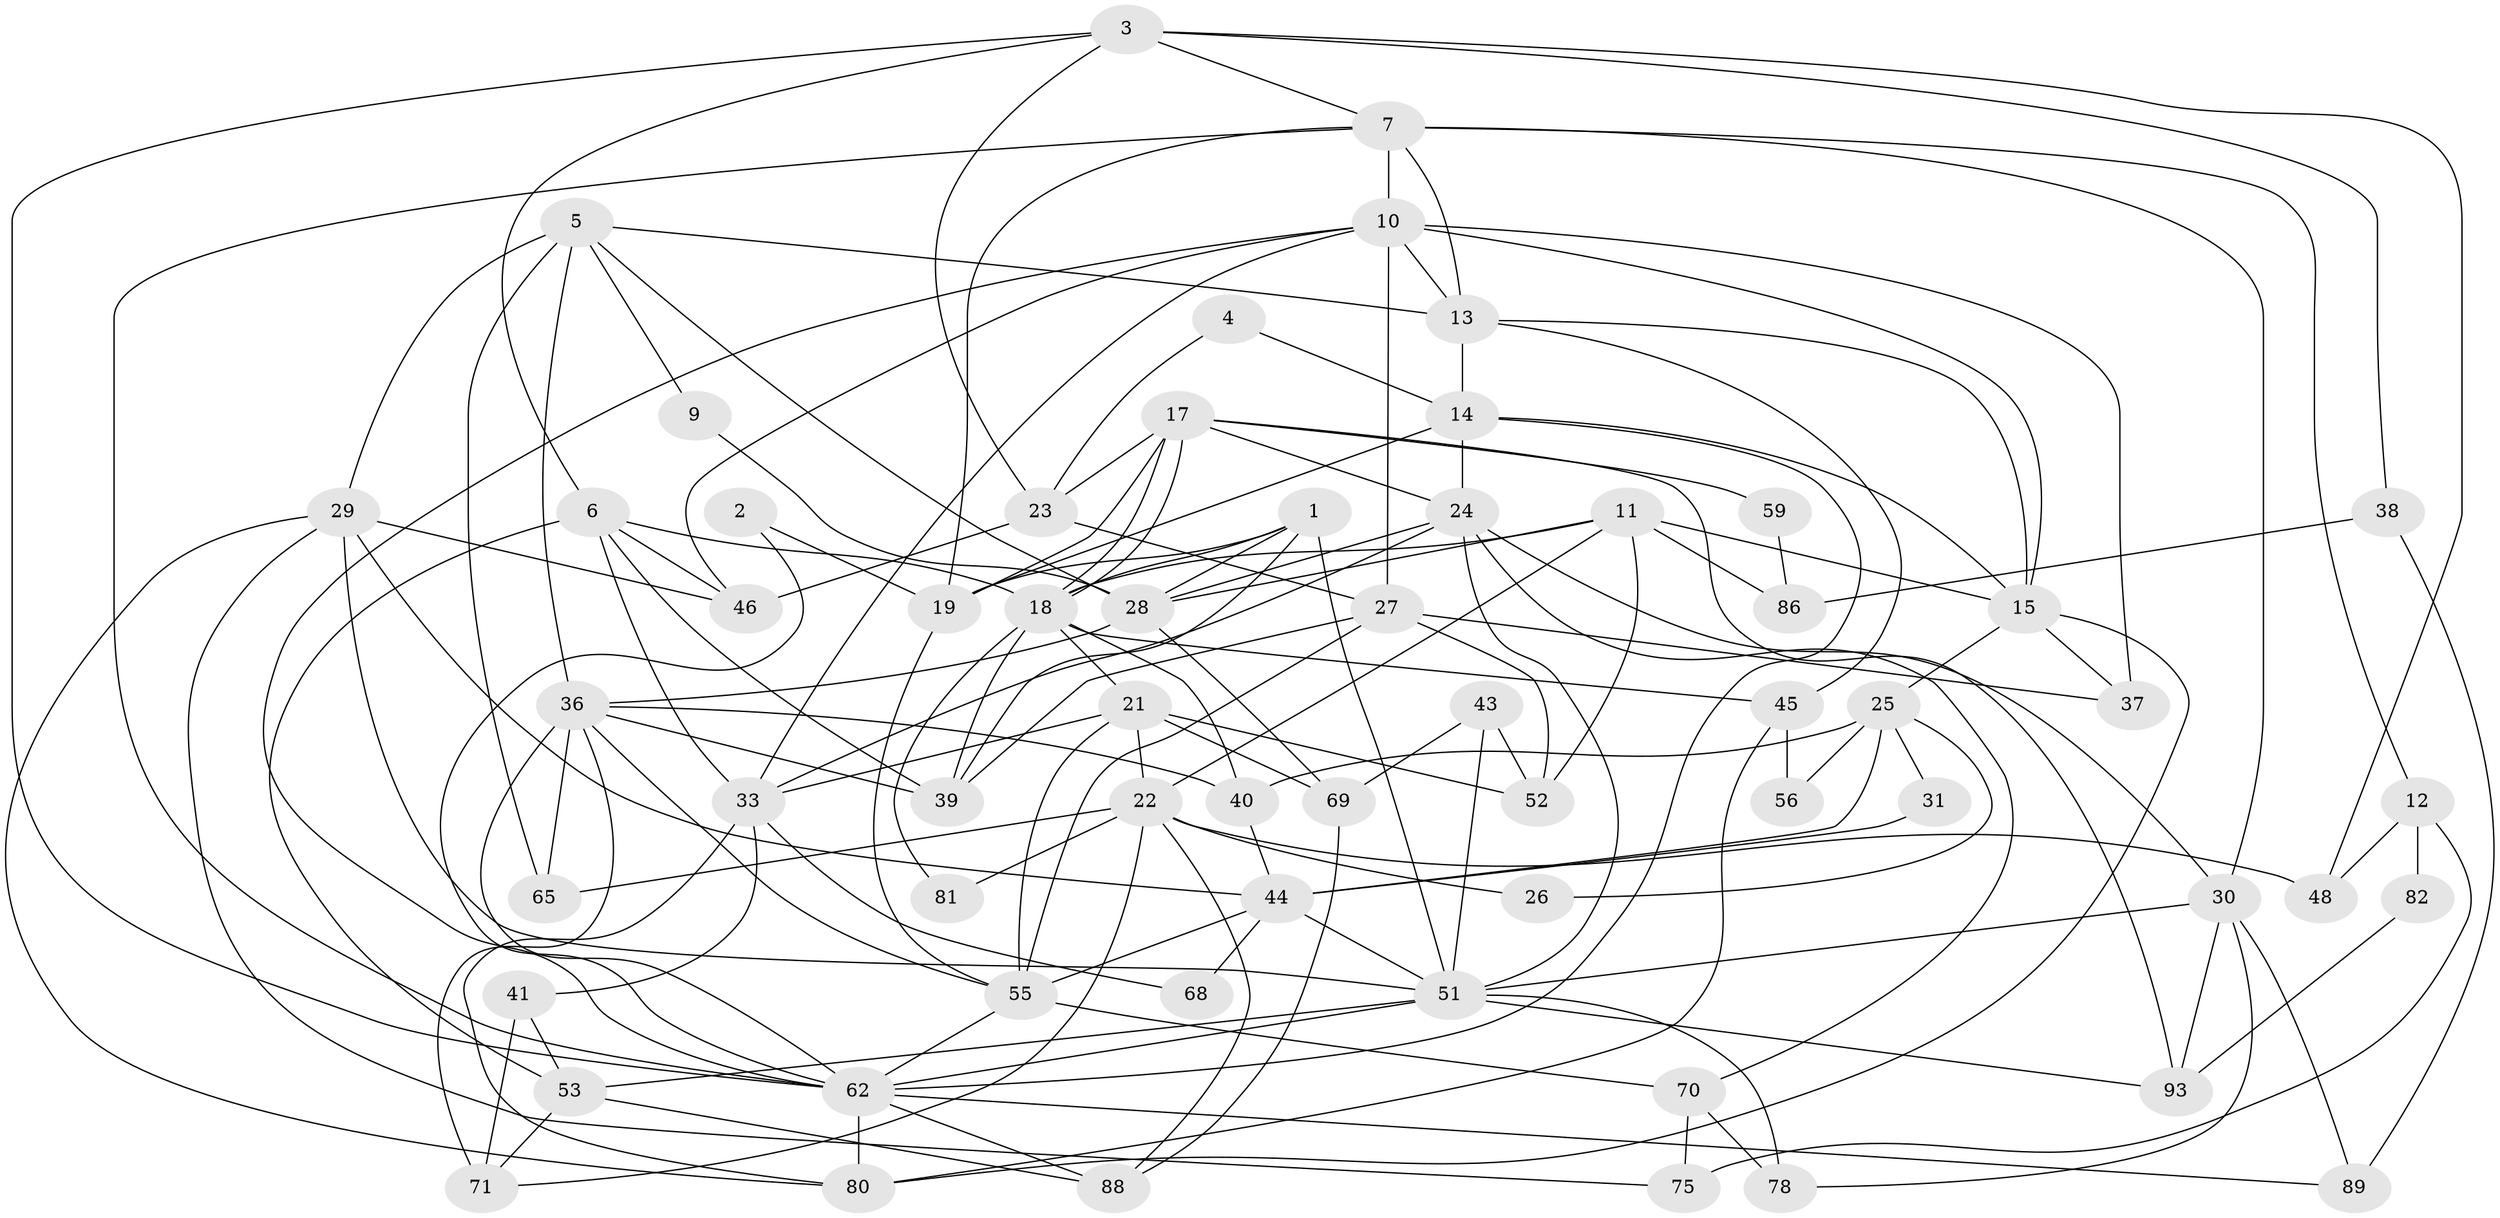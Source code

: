 // Generated by graph-tools (version 1.1) at 2025/52/02/27/25 19:52:06]
// undirected, 61 vertices, 149 edges
graph export_dot {
graph [start="1"]
  node [color=gray90,style=filled];
  1 [super="+60"];
  2;
  3 [super="+20"];
  4;
  5 [super="+35"];
  6 [super="+8"];
  7 [super="+16"];
  9;
  10 [super="+72"];
  11 [super="+74"];
  12;
  13 [super="+83"];
  14 [super="+32"];
  15 [super="+50"];
  17 [super="+63"];
  18 [super="+34"];
  19 [super="+54"];
  21 [super="+42"];
  22 [super="+58"];
  23 [super="+57"];
  24 [super="+66"];
  25 [super="+47"];
  26;
  27 [super="+79"];
  28 [super="+64"];
  29 [super="+94"];
  30 [super="+96"];
  31;
  33 [super="+76"];
  36 [super="+73"];
  37;
  38 [super="+67"];
  39 [super="+84"];
  40;
  41 [super="+49"];
  43;
  44 [super="+92"];
  45;
  46;
  48;
  51 [super="+61"];
  52;
  53 [super="+95"];
  55 [super="+97"];
  56;
  59;
  62 [super="+77"];
  65;
  68;
  69 [super="+87"];
  70;
  71;
  75;
  78 [super="+90"];
  80 [super="+91"];
  81;
  82 [super="+85"];
  86;
  88;
  89;
  93;
  1 -- 19;
  1 -- 18 [weight=2];
  1 -- 39;
  1 -- 51;
  1 -- 28;
  2 -- 19;
  2 -- 62;
  3 -- 48;
  3 -- 23;
  3 -- 6;
  3 -- 38;
  3 -- 62;
  3 -- 7;
  4 -- 14;
  4 -- 23;
  5 -- 65;
  5 -- 9;
  5 -- 13;
  5 -- 28;
  5 -- 36;
  5 -- 29;
  6 -- 18;
  6 -- 33;
  6 -- 53 [weight=2];
  6 -- 39;
  6 -- 46;
  7 -- 19;
  7 -- 30;
  7 -- 13;
  7 -- 62;
  7 -- 10;
  7 -- 12;
  9 -- 28;
  10 -- 62;
  10 -- 15;
  10 -- 13;
  10 -- 33;
  10 -- 37;
  10 -- 27;
  10 -- 46;
  11 -- 18;
  11 -- 15;
  11 -- 52 [weight=2];
  11 -- 22;
  11 -- 86;
  11 -- 28;
  12 -- 48;
  12 -- 75;
  12 -- 82 [weight=2];
  13 -- 45 [weight=2];
  13 -- 14;
  13 -- 15;
  14 -- 19;
  14 -- 24;
  14 -- 62;
  14 -- 15;
  15 -- 80;
  15 -- 37;
  15 -- 25;
  17 -- 93;
  17 -- 18;
  17 -- 18;
  17 -- 23;
  17 -- 24;
  17 -- 59;
  17 -- 19;
  18 -- 39;
  18 -- 81;
  18 -- 21;
  18 -- 40;
  18 -- 45;
  19 -- 55;
  21 -- 22;
  21 -- 69;
  21 -- 52;
  21 -- 33;
  21 -- 55;
  22 -- 71;
  22 -- 26;
  22 -- 48;
  22 -- 88;
  22 -- 65;
  22 -- 81;
  23 -- 46;
  23 -- 27;
  24 -- 28;
  24 -- 30;
  24 -- 33;
  24 -- 51;
  24 -- 70;
  25 -- 26 [weight=2];
  25 -- 56;
  25 -- 40;
  25 -- 44;
  25 -- 31;
  27 -- 37;
  27 -- 52;
  27 -- 39;
  27 -- 55;
  28 -- 36;
  28 -- 69 [weight=2];
  29 -- 44;
  29 -- 80;
  29 -- 51;
  29 -- 75;
  29 -- 46;
  30 -- 78;
  30 -- 51;
  30 -- 89;
  30 -- 93;
  31 -- 44;
  33 -- 68;
  33 -- 80;
  33 -- 41;
  36 -- 55;
  36 -- 65;
  36 -- 71;
  36 -- 39;
  36 -- 40;
  36 -- 62;
  38 -- 89;
  38 -- 86 [weight=2];
  40 -- 44;
  41 -- 53;
  41 -- 71;
  43 -- 52;
  43 -- 51;
  43 -- 69;
  44 -- 55;
  44 -- 51;
  44 -- 68;
  45 -- 56;
  45 -- 80;
  51 -- 93;
  51 -- 62;
  51 -- 53;
  51 -- 78;
  53 -- 88;
  53 -- 71;
  55 -- 70;
  55 -- 62;
  59 -- 86;
  62 -- 88;
  62 -- 89;
  62 -- 80;
  69 -- 88;
  70 -- 75;
  70 -- 78;
  82 -- 93;
}
